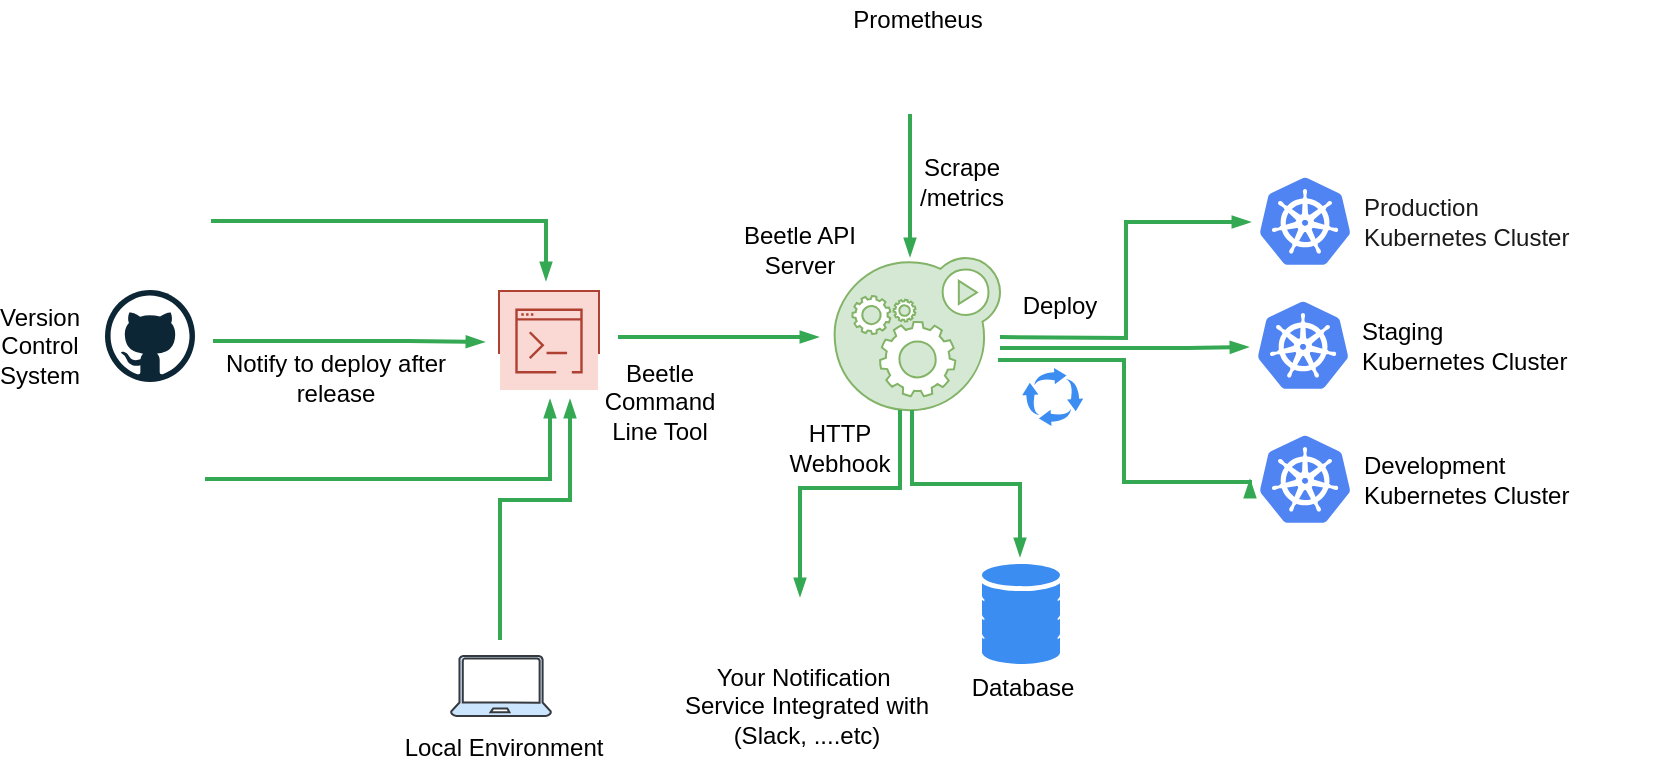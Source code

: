 <mxfile version="13.2.1" type="device"><diagram id="d1ab7348-05c3-a1e3-ca4d-12c340fd6b49" name="Page-1"><mxGraphModel dx="946" dy="597" grid="1" gridSize="10" guides="1" tooltips="1" connect="1" arrows="1" fold="1" page="1" pageScale="1" pageWidth="1169" pageHeight="827" background="#ffffff" math="0" shadow="0"><root><mxCell id="0"/><mxCell id="1" parent="0"/><mxCell id="8nSbS8ggI_Jema9zeWMo-166" style="edgeStyle=orthogonalEdgeStyle;rounded=0;orthogonalLoop=1;jettySize=auto;html=1;exitX=0.5;exitY=1;exitDx=0;exitDy=0;" parent="1" edge="1"><mxGeometry relative="1" as="geometry"><mxPoint x="835" y="290" as="sourcePoint"/><mxPoint x="835" y="290" as="targetPoint"/></mxGeometry></mxCell><mxCell id="8nSbS8ggI_Jema9zeWMo-167" style="edgeStyle=orthogonalEdgeStyle;rounded=0;orthogonalLoop=1;jettySize=auto;html=1;exitX=0.5;exitY=1;exitDx=0;exitDy=0;" parent="1" edge="1"><mxGeometry relative="1" as="geometry"><mxPoint x="835" y="290" as="sourcePoint"/><mxPoint x="835" y="290" as="targetPoint"/></mxGeometry></mxCell><mxCell id="8nSbS8ggI_Jema9zeWMo-173" value="" style="shape=mxgraph.gcp2.doubleRect;shadow=1;strokeWidth=1;fillColor=none;fontColor=#000000;verticalAlign=middle;strokeColor=none;" parent="1" vertex="1"><mxGeometry x="755" y="261" width="200" height="60" as="geometry"/></mxCell><mxCell id="8nSbS8ggI_Jema9zeWMo-174" value="&lt;font color=&quot;#1a1a1a&quot;&gt;Production &lt;br&gt;Kubernetes Cluster&lt;/font&gt;" style="dashed=0;connectable=0;html=1;fillColor=#5184F3;strokeColor=none;shape=mxgraph.gcp2.kubernetes_logo;part=1;labelPosition=right;verticalLabelPosition=middle;align=left;verticalAlign=middle;spacingLeft=5;fontColor=#999999;fontSize=12;" parent="8nSbS8ggI_Jema9zeWMo-173" vertex="1"><mxGeometry width="45" height="43.65" relative="1" as="geometry"><mxPoint x="5" y="7.675" as="offset"/></mxGeometry></mxCell><mxCell id="8nSbS8ggI_Jema9zeWMo-175" value="" style="shape=mxgraph.gcp2.doubleRect;shadow=1;strokeWidth=1;fillColor=none;fontColor=#000000;verticalAlign=middle;strokeColor=none;" parent="1" vertex="1"><mxGeometry x="755" y="390" width="200" height="60" as="geometry"/></mxCell><mxCell id="8nSbS8ggI_Jema9zeWMo-176" value="&lt;font color=&quot;#000000&quot;&gt;Development&amp;nbsp;&lt;br&gt;Kubernetes Cluster&lt;/font&gt;" style="dashed=0;connectable=0;html=1;fillColor=#5184F3;strokeColor=none;shape=mxgraph.gcp2.kubernetes_logo;part=1;labelPosition=right;verticalLabelPosition=middle;align=left;verticalAlign=middle;spacingLeft=5;fontColor=#999999;fontSize=12;" parent="8nSbS8ggI_Jema9zeWMo-175" vertex="1"><mxGeometry width="45" height="43.65" relative="1" as="geometry"><mxPoint x="5" y="7.675" as="offset"/></mxGeometry></mxCell><mxCell id="8nSbS8ggI_Jema9zeWMo-177" value="" style="shape=mxgraph.gcp2.doubleRect;shadow=1;strokeWidth=1;fillColor=none;fontColor=#000000;verticalAlign=middle;strokeColor=none;" parent="1" vertex="1"><mxGeometry x="754" y="323" width="200" height="60" as="geometry"/></mxCell><mxCell id="8nSbS8ggI_Jema9zeWMo-178" value="&lt;font color=&quot;#000000&quot;&gt;Staging&amp;nbsp;&lt;br&gt;Kubernetes Cluster&lt;/font&gt;" style="dashed=0;connectable=0;html=1;fillColor=#5184F3;strokeColor=none;shape=mxgraph.gcp2.kubernetes_logo;part=1;labelPosition=right;verticalLabelPosition=middle;align=left;verticalAlign=middle;spacingLeft=5;fontColor=#999999;fontSize=12;" parent="8nSbS8ggI_Jema9zeWMo-177" vertex="1"><mxGeometry width="45" height="43.65" relative="1" as="geometry"><mxPoint x="5" y="7.675" as="offset"/></mxGeometry></mxCell><mxCell id="8nSbS8ggI_Jema9zeWMo-182" value="" style="html=1;aspect=fixed;strokeColor=none;shadow=0;align=center;verticalAlign=top;fillColor=#3B8DF1;shape=mxgraph.gcp2.database_2" parent="1" vertex="1"><mxGeometry x="621.0" y="462" width="39" height="50" as="geometry"/></mxCell><mxCell id="8nSbS8ggI_Jema9zeWMo-183" value="" style="html=1;aspect=fixed;strokeColor=#82b366;shadow=0;align=center;verticalAlign=top;fillColor=#d5e8d4;shape=mxgraph.gcp2.gear_load;" parent="1" vertex="1"><mxGeometry x="547.3" y="309" width="82.7" height="76.08" as="geometry"/></mxCell><mxCell id="8nSbS8ggI_Jema9zeWMo-185" value="" style="dashed=0;outlineConnect=0;html=1;align=center;labelPosition=center;verticalLabelPosition=bottom;verticalAlign=top;shape=mxgraph.weblogos.github;fontColor=#000000;" parent="1" vertex="1"><mxGeometry x="182.5" y="325" width="45" height="46" as="geometry"/></mxCell><mxCell id="8nSbS8ggI_Jema9zeWMo-188" value="" style="shape=image;html=1;verticalAlign=top;verticalLabelPosition=bottom;labelBackgroundColor=#ffffff;imageAspect=0;aspect=fixed;image=https://cdn1.iconfinder.com/data/icons/brands-jolly/220/bitbucket-social-network-brand-logo-128.png;fontColor=#000000;" parent="1" vertex="1"><mxGeometry x="180" y="390" width="50" height="50" as="geometry"/></mxCell><mxCell id="8nSbS8ggI_Jema9zeWMo-190" value="" style="outlineConnect=0;strokeColor=#ae4132;fillColor=#fad9d5;dashed=0;verticalLabelPosition=middle;verticalAlign=bottom;align=center;html=1;whiteSpace=wrap;fontSize=10;fontStyle=1;spacing=3;shape=mxgraph.aws4.productIcon;prIcon=mxgraph.aws4.command_line_interface;" parent="1" vertex="1"><mxGeometry x="379" y="325" width="51" height="32" as="geometry"/></mxCell><mxCell id="8nSbS8ggI_Jema9zeWMo-194" value="" style="edgeStyle=orthogonalEdgeStyle;fontSize=12;html=1;endArrow=blockThin;endFill=1;rounded=0;strokeWidth=2;endSize=4;startSize=4;strokeColor=#34A853;dashed=0;entryX=0;entryY=0.5;entryDx=0;entryDy=0;" parent="1" target="8nSbS8ggI_Jema9zeWMo-173" edge="1"><mxGeometry width="100" relative="1" as="geometry"><mxPoint x="630" y="348.54" as="sourcePoint"/><mxPoint x="730" y="348.54" as="targetPoint"/></mxGeometry></mxCell><mxCell id="8nSbS8ggI_Jema9zeWMo-195" value="" style="edgeStyle=orthogonalEdgeStyle;fontSize=12;html=1;endArrow=blockThin;endFill=1;rounded=0;strokeWidth=2;endSize=4;startSize=4;strokeColor=#34A853;dashed=0;entryX=0;entryY=0.5;entryDx=0;entryDy=0;" parent="1" target="8nSbS8ggI_Jema9zeWMo-175" edge="1"><mxGeometry width="100" relative="1" as="geometry"><mxPoint x="629" y="360" as="sourcePoint"/><mxPoint x="754" y="300" as="targetPoint"/><Array as="points"><mxPoint x="692" y="360"/><mxPoint x="692" y="421"/></Array></mxGeometry></mxCell><mxCell id="8nSbS8ggI_Jema9zeWMo-196" value="" style="edgeStyle=orthogonalEdgeStyle;fontSize=12;html=1;endArrow=blockThin;endFill=1;rounded=0;strokeWidth=2;endSize=4;startSize=4;strokeColor=#34A853;dashed=0;" parent="1" edge="1"><mxGeometry width="100" relative="1" as="geometry"><mxPoint x="630" y="354" as="sourcePoint"/><mxPoint x="754" y="353.54" as="targetPoint"/><Array as="points"><mxPoint x="724" y="353.54"/><mxPoint x="724" y="353.54"/></Array></mxGeometry></mxCell><mxCell id="8nSbS8ggI_Jema9zeWMo-197" value="" style="edgeStyle=orthogonalEdgeStyle;fontSize=12;html=1;endArrow=blockThin;endFill=1;rounded=0;strokeWidth=2;endSize=4;startSize=4;strokeColor=#34A853;dashed=0;exitX=0.468;exitY=0.999;exitDx=0;exitDy=0;exitPerimeter=0;" parent="1" source="8nSbS8ggI_Jema9zeWMo-183" edge="1"><mxGeometry width="100" relative="1" as="geometry"><mxPoint x="640" y="398" as="sourcePoint"/><mxPoint x="640" y="458" as="targetPoint"/><Array as="points"><mxPoint x="586" y="422"/><mxPoint x="640" y="422"/></Array></mxGeometry></mxCell><mxCell id="8nSbS8ggI_Jema9zeWMo-198" value="" style="edgeStyle=orthogonalEdgeStyle;fontSize=12;html=1;endArrow=blockThin;endFill=1;rounded=0;strokeWidth=2;endSize=4;startSize=4;strokeColor=#34A853;dashed=0;" parent="1" edge="1"><mxGeometry width="100" relative="1" as="geometry"><mxPoint x="439" y="348.54" as="sourcePoint"/><mxPoint x="539" y="348.54" as="targetPoint"/></mxGeometry></mxCell><mxCell id="8nSbS8ggI_Jema9zeWMo-199" value="" style="shape=image;html=1;verticalAlign=top;verticalLabelPosition=bottom;labelBackgroundColor=#ffffff;imageAspect=0;aspect=fixed;image=https://cdn4.iconfinder.com/data/icons/logos-and-brands/512/144_Gitlab_logo_logos-128.png;fontColor=#000000;" parent="1" vertex="1"><mxGeometry x="182.5" y="261" width="50" height="50" as="geometry"/></mxCell><mxCell id="8nSbS8ggI_Jema9zeWMo-200" value="" style="edgeStyle=orthogonalEdgeStyle;fontSize=12;html=1;endArrow=blockThin;endFill=1;rounded=0;strokeWidth=2;endSize=4;startSize=4;strokeColor=#34A853;dashed=0;" parent="1" edge="1"><mxGeometry width="100" relative="1" as="geometry"><mxPoint x="236.5" y="350.5" as="sourcePoint"/><mxPoint x="372" y="351" as="targetPoint"/><Array as="points"><mxPoint x="334" y="351"/><mxPoint x="334" y="351"/></Array></mxGeometry></mxCell><mxCell id="8nSbS8ggI_Jema9zeWMo-201" value="" style="edgeStyle=orthogonalEdgeStyle;fontSize=12;html=1;endArrow=blockThin;endFill=1;rounded=0;strokeWidth=2;endSize=4;startSize=4;strokeColor=#34A853;dashed=0;" parent="1" edge="1"><mxGeometry width="100" relative="1" as="geometry"><mxPoint x="232.5" y="419.5" as="sourcePoint"/><mxPoint x="405" y="380" as="targetPoint"/><Array as="points"><mxPoint x="405" y="420"/></Array></mxGeometry></mxCell><mxCell id="8nSbS8ggI_Jema9zeWMo-202" value="" style="edgeStyle=orthogonalEdgeStyle;fontSize=12;html=1;endArrow=blockThin;endFill=1;rounded=0;strokeWidth=2;endSize=4;startSize=4;strokeColor=#34A853;dashed=0;" parent="1" edge="1"><mxGeometry width="100" relative="1" as="geometry"><mxPoint x="235.5" y="290.5" as="sourcePoint"/><mxPoint x="403" y="320" as="targetPoint"/><Array as="points"><mxPoint x="403" y="291"/></Array></mxGeometry></mxCell><mxCell id="8nSbS8ggI_Jema9zeWMo-205" value="Database" style="text;html=1;strokeColor=none;fillColor=none;align=center;verticalAlign=middle;whiteSpace=wrap;rounded=0;fontColor=#000000;" parent="1" vertex="1"><mxGeometry x="625.82" y="519" width="31.35" height="10" as="geometry"/></mxCell><mxCell id="8nSbS8ggI_Jema9zeWMo-206" value="Beetle API Server" style="text;html=1;strokeColor=none;fillColor=none;align=center;verticalAlign=middle;whiteSpace=wrap;rounded=0;fontColor=#000000;fontStyle=0" parent="1" vertex="1"><mxGeometry x="493.94" y="289" width="72.11" height="32" as="geometry"/></mxCell><mxCell id="8nSbS8ggI_Jema9zeWMo-207" value="Beetle Command Line Tool" style="text;html=1;strokeColor=none;fillColor=none;align=center;verticalAlign=middle;whiteSpace=wrap;rounded=0;fontColor=#000000;" parent="1" vertex="1"><mxGeometry x="430" y="363" width="60" height="35" as="geometry"/></mxCell><mxCell id="8nSbS8ggI_Jema9zeWMo-208" value="Version Control System" style="text;html=1;strokeColor=none;fillColor=none;align=center;verticalAlign=middle;whiteSpace=wrap;rounded=0;fontColor=#000000;" parent="1" vertex="1"><mxGeometry x="130" y="343" width="40" height="20" as="geometry"/></mxCell><mxCell id="8nSbS8ggI_Jema9zeWMo-210" value="Notify to deploy after release" style="text;html=1;strokeColor=none;fillColor=none;align=center;verticalAlign=middle;whiteSpace=wrap;rounded=0;fontColor=#000000;" parent="1" vertex="1"><mxGeometry x="240" y="359" width="115.5" height="20" as="geometry"/></mxCell><mxCell id="8nSbS8ggI_Jema9zeWMo-215" value="Deploy" style="text;html=1;strokeColor=none;fillColor=none;align=center;verticalAlign=middle;whiteSpace=wrap;rounded=0;shadow=0;fontColor=#000000;" parent="1" vertex="1"><mxGeometry x="640" y="323" width="40" height="20" as="geometry"/></mxCell><mxCell id="8nSbS8ggI_Jema9zeWMo-217" value="" style="verticalLabelPosition=bottom;html=1;verticalAlign=top;align=center;shape=mxgraph.azure.laptop;pointerEvents=1;shadow=0;fillColor=#cce5ff;strokeColor=#36393d;" parent="1" vertex="1"><mxGeometry x="355.5" y="508" width="50" height="30" as="geometry"/></mxCell><mxCell id="8nSbS8ggI_Jema9zeWMo-218" value="" style="edgeStyle=orthogonalEdgeStyle;fontSize=12;html=1;endArrow=blockThin;endFill=1;rounded=0;strokeWidth=2;endSize=4;startSize=4;strokeColor=#34A853;dashed=0;" parent="1" edge="1"><mxGeometry width="100" relative="1" as="geometry"><mxPoint x="380" y="500" as="sourcePoint"/><mxPoint x="415" y="380" as="targetPoint"/><Array as="points"><mxPoint x="415" y="430"/></Array></mxGeometry></mxCell><mxCell id="8nSbS8ggI_Jema9zeWMo-219" value="Local&amp;nbsp;Environment" style="text;html=1;strokeColor=none;fillColor=none;align=center;verticalAlign=middle;whiteSpace=wrap;rounded=0;shadow=0;fontColor=#000000;" parent="1" vertex="1"><mxGeometry x="361.5" y="544" width="40" height="20" as="geometry"/></mxCell><mxCell id="8nSbS8ggI_Jema9zeWMo-220" value="" style="html=1;aspect=fixed;strokeColor=none;shadow=0;align=center;verticalAlign=top;fillColor=#3B8DF1;shape=mxgraph.gcp2.arrows_system;fontColor=#000000;" parent="1" vertex="1"><mxGeometry x="641.11" y="364" width="30.53" height="29" as="geometry"/></mxCell><mxCell id="OsBLHMVKIjByMZ_NQ2fX-2" value="" style="edgeStyle=orthogonalEdgeStyle;fontSize=12;html=1;endArrow=blockThin;endFill=1;rounded=0;strokeWidth=2;endSize=4;startSize=4;strokeColor=#34A853;dashed=0;exitX=0.383;exitY=0.933;exitDx=0;exitDy=0;exitPerimeter=0;entryX=0.5;entryY=0;entryDx=0;entryDy=0;" parent="1" edge="1"><mxGeometry width="100" relative="1" as="geometry"><mxPoint x="578.974" y="385.983" as="sourcePoint"/><mxPoint x="530" y="478" as="targetPoint"/><Array as="points"><mxPoint x="580" y="386"/><mxPoint x="580" y="424"/><mxPoint x="530" y="424"/></Array></mxGeometry></mxCell><mxCell id="OsBLHMVKIjByMZ_NQ2fX-6" value="" style="shape=image;html=1;verticalAlign=top;verticalLabelPosition=bottom;labelBackgroundColor=#ffffff;imageAspect=0;aspect=fixed;image=https://cdn4.iconfinder.com/data/icons/basic-ui-2-line/32/bell-dot-notification-notify-ring-128.png" parent="1" vertex="1"><mxGeometry x="515" y="480" width="30" height="30" as="geometry"/></mxCell><mxCell id="OsBLHMVKIjByMZ_NQ2fX-8" value="Your Notification&amp;nbsp;&lt;br&gt;Service Integrated with (Slack, ....etc)" style="text;html=1;strokeColor=none;fillColor=none;align=center;verticalAlign=middle;whiteSpace=wrap;rounded=0;fontColor=#000000;" parent="1" vertex="1"><mxGeometry x="456.65" y="528" width="152.7" height="10" as="geometry"/></mxCell><mxCell id="OsBLHMVKIjByMZ_NQ2fX-12" value="HTTP Webhook" style="text;html=1;strokeColor=none;fillColor=none;align=center;verticalAlign=middle;whiteSpace=wrap;rounded=0;" parent="1" vertex="1"><mxGeometry x="530" y="394" width="40" height="20" as="geometry"/></mxCell><mxCell id="LAl8ZhMDp9wcdaN-UKm8-1" value="" style="edgeStyle=orthogonalEdgeStyle;fontSize=12;html=1;endArrow=blockThin;endFill=1;rounded=0;strokeWidth=2;endSize=4;startSize=4;strokeColor=#34A853;dashed=0;" edge="1" parent="1"><mxGeometry width="100" relative="1" as="geometry"><mxPoint x="585" y="237" as="sourcePoint"/><mxPoint x="585" y="308" as="targetPoint"/><Array as="points"><mxPoint x="585" y="308"/></Array></mxGeometry></mxCell><mxCell id="LAl8ZhMDp9wcdaN-UKm8-2" value="" style="shape=image;html=1;verticalAlign=top;verticalLabelPosition=bottom;labelBackgroundColor=#ffffff;imageAspect=0;aspect=fixed;image=https://cdn4.iconfinder.com/data/icons/evil-icons-user-interface/64/statistics-128.png" vertex="1" parent="1"><mxGeometry x="562.35" y="195" width="44" height="44" as="geometry"/></mxCell><mxCell id="LAl8ZhMDp9wcdaN-UKm8-67" value="Prometheus" style="text;html=1;strokeColor=none;fillColor=none;align=center;verticalAlign=middle;whiteSpace=wrap;rounded=0;" vertex="1" parent="1"><mxGeometry x="569.35" y="180" width="40" height="20" as="geometry"/></mxCell><mxCell id="LAl8ZhMDp9wcdaN-UKm8-69" value="&lt;font&gt;Scrape /metrics&lt;/font&gt;" style="text;html=1;strokeColor=none;fillColor=none;align=center;verticalAlign=middle;whiteSpace=wrap;rounded=0;fontFamily=Helvetica;" vertex="1" parent="1"><mxGeometry x="591.35" y="261" width="40" height="20" as="geometry"/></mxCell></root></mxGraphModel></diagram></mxfile>